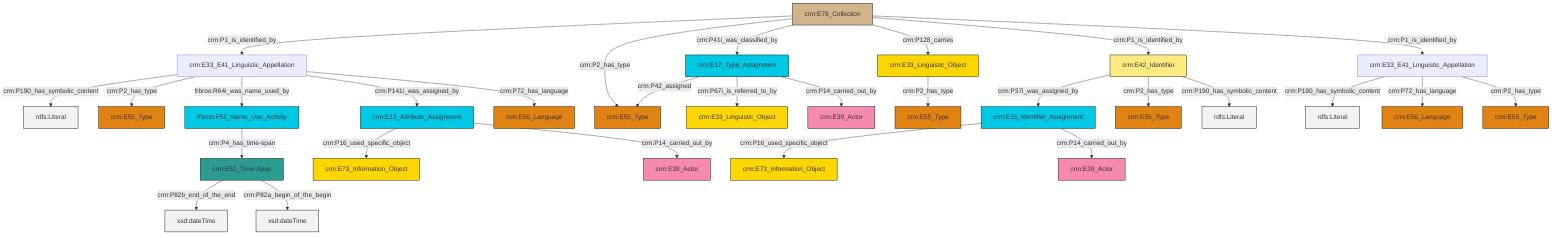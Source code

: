 graph TD
classDef Literal fill:#f2f2f2,stroke:#000000;
classDef CRM_Entity fill:#FFFFFF,stroke:#000000;
classDef Temporal_Entity fill:#00C9E6, stroke:#000000;
classDef Type fill:#E18312, stroke:#000000;
classDef Time-Span fill:#2C9C91, stroke:#000000;
classDef Appellation fill:#FFEB7F, stroke:#000000;
classDef Place fill:#008836, stroke:#000000;
classDef Persistent_Item fill:#B266B2, stroke:#000000;
classDef Conceptual_Object fill:#FFD700, stroke:#000000;
classDef Physical_Thing fill:#D2B48C, stroke:#000000;
classDef Actor fill:#f58aad, stroke:#000000;
classDef PC_Classes fill:#4ce600, stroke:#000000;
classDef Multi fill:#cccccc,stroke:#000000;

4["crm:E33_E41_Linguistic_Appellation"]:::Default -->|crm:P190_has_symbolic_content| 5[rdfs:Literal]:::Literal
8["crm:E42_Identifier"]:::Appellation -->|crm:P37i_was_assigned_by| 9["crm:E15_Identifier_Assignment"]:::Temporal_Entity
10["crm:E78_Collection"]:::Physical_Thing -->|crm:P1_is_identified_by| 11["crm:E33_E41_Linguistic_Appellation"]:::Default
12["crm:E13_Attribute_Assignment"]:::Temporal_Entity -->|crm:P16_used_specific_object| 13["crm:E73_Information_Object"]:::Conceptual_Object
11["crm:E33_E41_Linguistic_Appellation"]:::Default -->|crm:P190_has_symbolic_content| 21[rdfs:Literal]:::Literal
22["crm:E52_Time-Span"]:::Time-Span -->|crm:P82b_end_of_the_end| 23[xsd:dateTime]:::Literal
10["crm:E78_Collection"]:::Physical_Thing -->|crm:P2_has_type| 31["crm:E55_Type"]:::Type
29["crm:E33_Linguistic_Object"]:::Conceptual_Object -->|crm:P2_has_type| 33["crm:E55_Type"]:::Type
27["frbroo:F52_Name_Use_Activity"]:::Temporal_Entity -->|crm:P4_has_time-span| 22["crm:E52_Time-Span"]:::Time-Span
2["crm:E17_Type_Assignment"]:::Temporal_Entity -->|crm:P42_assigned| 31["crm:E55_Type"]:::Type
8["crm:E42_Identifier"]:::Appellation -->|crm:P2_has_type| 35["crm:E55_Type"]:::Type
4["crm:E33_E41_Linguistic_Appellation"]:::Default -->|crm:P72_has_language| 16["crm:E56_Language"]:::Type
10["crm:E78_Collection"]:::Physical_Thing -->|crm:P41i_was_classified_by| 2["crm:E17_Type_Assignment"]:::Temporal_Entity
2["crm:E17_Type_Assignment"]:::Temporal_Entity -->|crm:P67i_is_referred_to_by| 40["crm:E33_Linguistic_Object"]:::Conceptual_Object
11["crm:E33_E41_Linguistic_Appellation"]:::Default -->|crm:P2_has_type| 24["crm:E55_Type"]:::Type
11["crm:E33_E41_Linguistic_Appellation"]:::Default -->|frbroo:R64i_was_name_used_by| 27["frbroo:F52_Name_Use_Activity"]:::Temporal_Entity
22["crm:E52_Time-Span"]:::Time-Span -->|crm:P82a_begin_of_the_begin| 42[xsd:dateTime]:::Literal
10["crm:E78_Collection"]:::Physical_Thing -->|crm:P128_carries| 29["crm:E33_Linguistic_Object"]:::Conceptual_Object
10["crm:E78_Collection"]:::Physical_Thing -->|crm:P1_is_identified_by| 8["crm:E42_Identifier"]:::Appellation
12["crm:E13_Attribute_Assignment"]:::Temporal_Entity -->|crm:P14_carried_out_by| 18["crm:E39_Actor"]:::Actor
11["crm:E33_E41_Linguistic_Appellation"]:::Default -->|crm:P141i_was_assigned_by| 12["crm:E13_Attribute_Assignment"]:::Temporal_Entity
9["crm:E15_Identifier_Assignment"]:::Temporal_Entity -->|crm:P16_used_specific_object| 36["crm:E73_Information_Object"]:::Conceptual_Object
2["crm:E17_Type_Assignment"]:::Temporal_Entity -->|crm:P14_carried_out_by| 46["crm:E39_Actor"]:::Actor
9["crm:E15_Identifier_Assignment"]:::Temporal_Entity -->|crm:P14_carried_out_by| 0["crm:E39_Actor"]:::Actor
8["crm:E42_Identifier"]:::Appellation -->|crm:P190_has_symbolic_content| 48[rdfs:Literal]:::Literal
4["crm:E33_E41_Linguistic_Appellation"]:::Default -->|crm:P2_has_type| 6["crm:E55_Type"]:::Type
11["crm:E33_E41_Linguistic_Appellation"]:::Default -->|crm:P72_has_language| 14["crm:E56_Language"]:::Type
10["crm:E78_Collection"]:::Physical_Thing -->|crm:P1_is_identified_by| 4["crm:E33_E41_Linguistic_Appellation"]:::Default